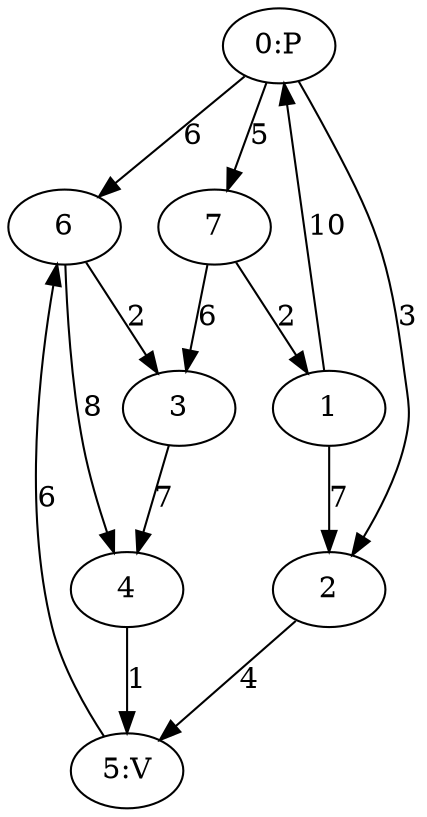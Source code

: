 digraph {
{ rank=source; "0:P" }
{ rank=sink; "5:V" }
"0:P" -> 2[label="3"];
"0:P" -> 6[label="6"];
"0:P" -> 7[label="5"];
1 -> "0:P"[label="10"];
1 -> 2[label="7"];
2 -> "5:V"[label="4"];
3 -> 4[label="7"];
4 -> "5:V"[label="1"];
"5:V" -> 6[label="6"];
6 -> 3[label="2"];
6 -> 4[label="8"];
7 -> 1[label="2"];
7 -> 3[label="6"];
}